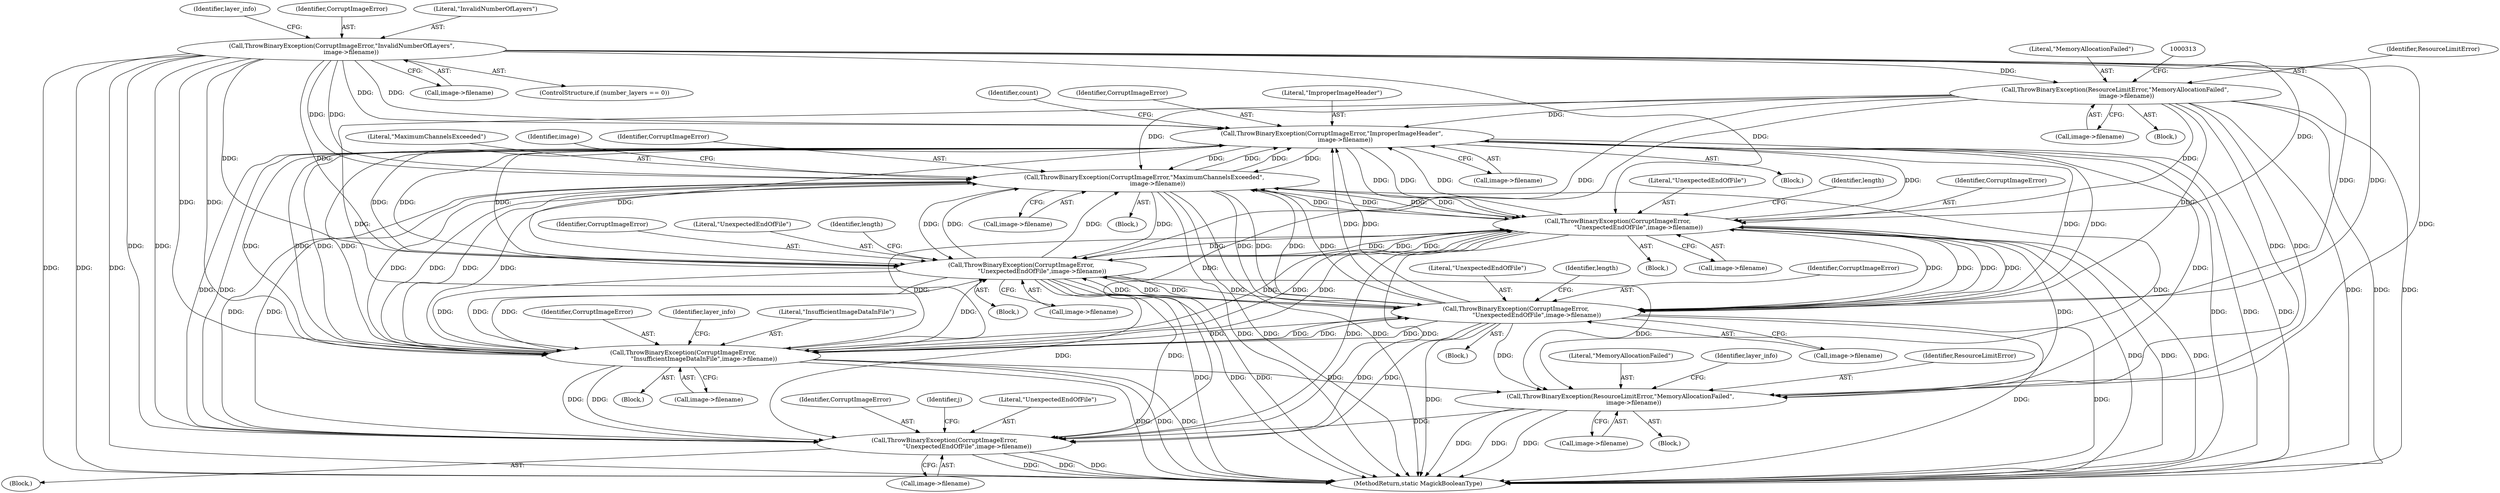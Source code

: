 digraph "0_ImageMagick_04a567494786d5bb50894fc8bb8fea0cf496bea8_0@pointer" {
"1000626" [label="(Call,ThrowBinaryException(CorruptImageError,\"ImproperImageHeader\",\n              image->filename))"];
"1000441" [label="(Call,ThrowBinaryException(CorruptImageError,\"MaximumChannelsExceeded\",\n              image->filename))"];
"1001166" [label="(Call,ThrowBinaryException(CorruptImageError,\n                      \"UnexpectedEndOfFile\",image->filename))"];
"1000626" [label="(Call,ThrowBinaryException(CorruptImageError,\"ImproperImageHeader\",\n              image->filename))"];
"1001075" [label="(Call,ThrowBinaryException(CorruptImageError,\n                      \"UnexpectedEndOfFile\",image->filename))"];
"1000270" [label="(Call,ThrowBinaryException(CorruptImageError,\"InvalidNumberOfLayers\",\n          image->filename))"];
"1001026" [label="(Call,ThrowBinaryException(CorruptImageError,\n                      \"UnexpectedEndOfFile\",image->filename))"];
"1001196" [label="(Call,ThrowBinaryException(CorruptImageError,\n                      \"InsufficientImageDataInFile\",image->filename))"];
"1000306" [label="(Call,ThrowBinaryException(ResourceLimitError,\"MemoryAllocationFailed\",\n            image->filename))"];
"1001349" [label="(Call,ThrowBinaryException(ResourceLimitError,\"MemoryAllocationFailed\",\n              image->filename))"];
"1001457" [label="(Call,ThrowBinaryException(CorruptImageError,\n                        \"UnexpectedEndOfFile\",image->filename))"];
"1000444" [label="(Call,image->filename)"];
"1001028" [label="(Literal,\"UnexpectedEndOfFile\")"];
"1000307" [label="(Identifier,ResourceLimitError)"];
"1001458" [label="(Identifier,CorruptImageError)"];
"1001451" [label="(Block,)"];
"1001433" [label="(Identifier,j)"];
"1001196" [label="(Call,ThrowBinaryException(CorruptImageError,\n                      \"InsufficientImageDataInFile\",image->filename))"];
"1000633" [label="(Identifier,count)"];
"1001033" [label="(Identifier,length)"];
"1001351" [label="(Literal,\"MemoryAllocationFailed\")"];
"1000273" [label="(Call,image->filename)"];
"1001166" [label="(Call,ThrowBinaryException(CorruptImageError,\n                      \"UnexpectedEndOfFile\",image->filename))"];
"1000627" [label="(Identifier,CorruptImageError)"];
"1000270" [label="(Call,ThrowBinaryException(CorruptImageError,\"InvalidNumberOfLayers\",\n          image->filename))"];
"1001160" [label="(Block,)"];
"1000629" [label="(Call,image->filename)"];
"1001020" [label="(Block,)"];
"1001190" [label="(Block,)"];
"1000628" [label="(Literal,\"ImproperImageHeader\")"];
"1001197" [label="(Identifier,CorruptImageError)"];
"1001328" [label="(Block,)"];
"1000277" [label="(Identifier,layer_info)"];
"1001460" [label="(Call,image->filename)"];
"1000443" [label="(Literal,\"MaximumChannelsExceeded\")"];
"1001169" [label="(Call,image->filename)"];
"1001167" [label="(Identifier,CorruptImageError)"];
"1000626" [label="(Call,ThrowBinaryException(CorruptImageError,\"ImproperImageHeader\",\n              image->filename))"];
"1001168" [label="(Literal,\"UnexpectedEndOfFile\")"];
"1000271" [label="(Identifier,CorruptImageError)"];
"1001029" [label="(Call,image->filename)"];
"1000309" [label="(Call,image->filename)"];
"1000308" [label="(Literal,\"MemoryAllocationFailed\")"];
"1001075" [label="(Call,ThrowBinaryException(CorruptImageError,\n                      \"UnexpectedEndOfFile\",image->filename))"];
"1001069" [label="(Block,)"];
"1001459" [label="(Literal,\"UnexpectedEndOfFile\")"];
"1001359" [label="(Identifier,layer_info)"];
"1000441" [label="(Call,ThrowBinaryException(CorruptImageError,\"MaximumChannelsExceeded\",\n              image->filename))"];
"1001352" [label="(Call,image->filename)"];
"1000266" [label="(ControlStructure,if (number_layers == 0))"];
"1001173" [label="(Identifier,length)"];
"1001026" [label="(Call,ThrowBinaryException(CorruptImageError,\n                      \"UnexpectedEndOfFile\",image->filename))"];
"1001076" [label="(Identifier,CorruptImageError)"];
"1000293" [label="(Block,)"];
"1001199" [label="(Call,image->filename)"];
"1001078" [label="(Call,image->filename)"];
"1001205" [label="(Identifier,layer_info)"];
"1001659" [label="(MethodReturn,static MagickBooleanType)"];
"1001077" [label="(Literal,\"UnexpectedEndOfFile\")"];
"1001082" [label="(Identifier,length)"];
"1000272" [label="(Literal,\"InvalidNumberOfLayers\")"];
"1000450" [label="(Identifier,image)"];
"1000306" [label="(Call,ThrowBinaryException(ResourceLimitError,\"MemoryAllocationFailed\",\n            image->filename))"];
"1001457" [label="(Call,ThrowBinaryException(CorruptImageError,\n                        \"UnexpectedEndOfFile\",image->filename))"];
"1001027" [label="(Identifier,CorruptImageError)"];
"1000607" [label="(Block,)"];
"1000442" [label="(Identifier,CorruptImageError)"];
"1001198" [label="(Literal,\"InsufficientImageDataInFile\")"];
"1001350" [label="(Identifier,ResourceLimitError)"];
"1000435" [label="(Block,)"];
"1001349" [label="(Call,ThrowBinaryException(ResourceLimitError,\"MemoryAllocationFailed\",\n              image->filename))"];
"1000626" -> "1000607"  [label="AST: "];
"1000626" -> "1000629"  [label="CFG: "];
"1000627" -> "1000626"  [label="AST: "];
"1000628" -> "1000626"  [label="AST: "];
"1000629" -> "1000626"  [label="AST: "];
"1000633" -> "1000626"  [label="CFG: "];
"1000626" -> "1001659"  [label="DDG: "];
"1000626" -> "1001659"  [label="DDG: "];
"1000626" -> "1001659"  [label="DDG: "];
"1000626" -> "1000441"  [label="DDG: "];
"1000626" -> "1000441"  [label="DDG: "];
"1000441" -> "1000626"  [label="DDG: "];
"1000441" -> "1000626"  [label="DDG: "];
"1001166" -> "1000626"  [label="DDG: "];
"1001166" -> "1000626"  [label="DDG: "];
"1001075" -> "1000626"  [label="DDG: "];
"1001075" -> "1000626"  [label="DDG: "];
"1000270" -> "1000626"  [label="DDG: "];
"1000270" -> "1000626"  [label="DDG: "];
"1001026" -> "1000626"  [label="DDG: "];
"1001026" -> "1000626"  [label="DDG: "];
"1001196" -> "1000626"  [label="DDG: "];
"1001196" -> "1000626"  [label="DDG: "];
"1000306" -> "1000626"  [label="DDG: "];
"1000626" -> "1001026"  [label="DDG: "];
"1000626" -> "1001026"  [label="DDG: "];
"1000626" -> "1001075"  [label="DDG: "];
"1000626" -> "1001075"  [label="DDG: "];
"1000626" -> "1001166"  [label="DDG: "];
"1000626" -> "1001166"  [label="DDG: "];
"1000626" -> "1001196"  [label="DDG: "];
"1000626" -> "1001196"  [label="DDG: "];
"1000626" -> "1001349"  [label="DDG: "];
"1000626" -> "1001457"  [label="DDG: "];
"1000626" -> "1001457"  [label="DDG: "];
"1000441" -> "1000435"  [label="AST: "];
"1000441" -> "1000444"  [label="CFG: "];
"1000442" -> "1000441"  [label="AST: "];
"1000443" -> "1000441"  [label="AST: "];
"1000444" -> "1000441"  [label="AST: "];
"1000450" -> "1000441"  [label="CFG: "];
"1000441" -> "1001659"  [label="DDG: "];
"1000441" -> "1001659"  [label="DDG: "];
"1000441" -> "1001659"  [label="DDG: "];
"1001166" -> "1000441"  [label="DDG: "];
"1001166" -> "1000441"  [label="DDG: "];
"1001075" -> "1000441"  [label="DDG: "];
"1001075" -> "1000441"  [label="DDG: "];
"1000270" -> "1000441"  [label="DDG: "];
"1000270" -> "1000441"  [label="DDG: "];
"1001026" -> "1000441"  [label="DDG: "];
"1001026" -> "1000441"  [label="DDG: "];
"1001196" -> "1000441"  [label="DDG: "];
"1001196" -> "1000441"  [label="DDG: "];
"1000306" -> "1000441"  [label="DDG: "];
"1000441" -> "1001026"  [label="DDG: "];
"1000441" -> "1001026"  [label="DDG: "];
"1000441" -> "1001075"  [label="DDG: "];
"1000441" -> "1001075"  [label="DDG: "];
"1000441" -> "1001166"  [label="DDG: "];
"1000441" -> "1001166"  [label="DDG: "];
"1000441" -> "1001196"  [label="DDG: "];
"1000441" -> "1001196"  [label="DDG: "];
"1000441" -> "1001349"  [label="DDG: "];
"1000441" -> "1001457"  [label="DDG: "];
"1000441" -> "1001457"  [label="DDG: "];
"1001166" -> "1001160"  [label="AST: "];
"1001166" -> "1001169"  [label="CFG: "];
"1001167" -> "1001166"  [label="AST: "];
"1001168" -> "1001166"  [label="AST: "];
"1001169" -> "1001166"  [label="AST: "];
"1001173" -> "1001166"  [label="CFG: "];
"1001166" -> "1001659"  [label="DDG: "];
"1001166" -> "1001659"  [label="DDG: "];
"1001166" -> "1001659"  [label="DDG: "];
"1001166" -> "1001026"  [label="DDG: "];
"1001166" -> "1001026"  [label="DDG: "];
"1001166" -> "1001075"  [label="DDG: "];
"1001166" -> "1001075"  [label="DDG: "];
"1001075" -> "1001166"  [label="DDG: "];
"1001075" -> "1001166"  [label="DDG: "];
"1000270" -> "1001166"  [label="DDG: "];
"1000270" -> "1001166"  [label="DDG: "];
"1001026" -> "1001166"  [label="DDG: "];
"1001026" -> "1001166"  [label="DDG: "];
"1001196" -> "1001166"  [label="DDG: "];
"1001196" -> "1001166"  [label="DDG: "];
"1000306" -> "1001166"  [label="DDG: "];
"1001166" -> "1001196"  [label="DDG: "];
"1001166" -> "1001196"  [label="DDG: "];
"1001166" -> "1001349"  [label="DDG: "];
"1001166" -> "1001457"  [label="DDG: "];
"1001166" -> "1001457"  [label="DDG: "];
"1001075" -> "1001069"  [label="AST: "];
"1001075" -> "1001078"  [label="CFG: "];
"1001076" -> "1001075"  [label="AST: "];
"1001077" -> "1001075"  [label="AST: "];
"1001078" -> "1001075"  [label="AST: "];
"1001082" -> "1001075"  [label="CFG: "];
"1001075" -> "1001659"  [label="DDG: "];
"1001075" -> "1001659"  [label="DDG: "];
"1001075" -> "1001659"  [label="DDG: "];
"1001075" -> "1001026"  [label="DDG: "];
"1001075" -> "1001026"  [label="DDG: "];
"1000270" -> "1001075"  [label="DDG: "];
"1000270" -> "1001075"  [label="DDG: "];
"1001026" -> "1001075"  [label="DDG: "];
"1001026" -> "1001075"  [label="DDG: "];
"1001196" -> "1001075"  [label="DDG: "];
"1001196" -> "1001075"  [label="DDG: "];
"1000306" -> "1001075"  [label="DDG: "];
"1001075" -> "1001196"  [label="DDG: "];
"1001075" -> "1001196"  [label="DDG: "];
"1001075" -> "1001349"  [label="DDG: "];
"1001075" -> "1001457"  [label="DDG: "];
"1001075" -> "1001457"  [label="DDG: "];
"1000270" -> "1000266"  [label="AST: "];
"1000270" -> "1000273"  [label="CFG: "];
"1000271" -> "1000270"  [label="AST: "];
"1000272" -> "1000270"  [label="AST: "];
"1000273" -> "1000270"  [label="AST: "];
"1000277" -> "1000270"  [label="CFG: "];
"1000270" -> "1001659"  [label="DDG: "];
"1000270" -> "1001659"  [label="DDG: "];
"1000270" -> "1001659"  [label="DDG: "];
"1000270" -> "1000306"  [label="DDG: "];
"1000270" -> "1001026"  [label="DDG: "];
"1000270" -> "1001026"  [label="DDG: "];
"1000270" -> "1001196"  [label="DDG: "];
"1000270" -> "1001196"  [label="DDG: "];
"1000270" -> "1001349"  [label="DDG: "];
"1000270" -> "1001457"  [label="DDG: "];
"1000270" -> "1001457"  [label="DDG: "];
"1001026" -> "1001020"  [label="AST: "];
"1001026" -> "1001029"  [label="CFG: "];
"1001027" -> "1001026"  [label="AST: "];
"1001028" -> "1001026"  [label="AST: "];
"1001029" -> "1001026"  [label="AST: "];
"1001033" -> "1001026"  [label="CFG: "];
"1001026" -> "1001659"  [label="DDG: "];
"1001026" -> "1001659"  [label="DDG: "];
"1001026" -> "1001659"  [label="DDG: "];
"1001196" -> "1001026"  [label="DDG: "];
"1001196" -> "1001026"  [label="DDG: "];
"1000306" -> "1001026"  [label="DDG: "];
"1001026" -> "1001196"  [label="DDG: "];
"1001026" -> "1001196"  [label="DDG: "];
"1001026" -> "1001349"  [label="DDG: "];
"1001026" -> "1001457"  [label="DDG: "];
"1001026" -> "1001457"  [label="DDG: "];
"1001196" -> "1001190"  [label="AST: "];
"1001196" -> "1001199"  [label="CFG: "];
"1001197" -> "1001196"  [label="AST: "];
"1001198" -> "1001196"  [label="AST: "];
"1001199" -> "1001196"  [label="AST: "];
"1001205" -> "1001196"  [label="CFG: "];
"1001196" -> "1001659"  [label="DDG: "];
"1001196" -> "1001659"  [label="DDG: "];
"1001196" -> "1001659"  [label="DDG: "];
"1000306" -> "1001196"  [label="DDG: "];
"1001196" -> "1001349"  [label="DDG: "];
"1001196" -> "1001457"  [label="DDG: "];
"1001196" -> "1001457"  [label="DDG: "];
"1000306" -> "1000293"  [label="AST: "];
"1000306" -> "1000309"  [label="CFG: "];
"1000307" -> "1000306"  [label="AST: "];
"1000308" -> "1000306"  [label="AST: "];
"1000309" -> "1000306"  [label="AST: "];
"1000313" -> "1000306"  [label="CFG: "];
"1000306" -> "1001659"  [label="DDG: "];
"1000306" -> "1001659"  [label="DDG: "];
"1000306" -> "1001659"  [label="DDG: "];
"1000306" -> "1001349"  [label="DDG: "];
"1000306" -> "1001349"  [label="DDG: "];
"1000306" -> "1001457"  [label="DDG: "];
"1001349" -> "1001328"  [label="AST: "];
"1001349" -> "1001352"  [label="CFG: "];
"1001350" -> "1001349"  [label="AST: "];
"1001351" -> "1001349"  [label="AST: "];
"1001352" -> "1001349"  [label="AST: "];
"1001359" -> "1001349"  [label="CFG: "];
"1001349" -> "1001659"  [label="DDG: "];
"1001349" -> "1001659"  [label="DDG: "];
"1001349" -> "1001659"  [label="DDG: "];
"1001349" -> "1001457"  [label="DDG: "];
"1001457" -> "1001451"  [label="AST: "];
"1001457" -> "1001460"  [label="CFG: "];
"1001458" -> "1001457"  [label="AST: "];
"1001459" -> "1001457"  [label="AST: "];
"1001460" -> "1001457"  [label="AST: "];
"1001433" -> "1001457"  [label="CFG: "];
"1001457" -> "1001659"  [label="DDG: "];
"1001457" -> "1001659"  [label="DDG: "];
"1001457" -> "1001659"  [label="DDG: "];
}

